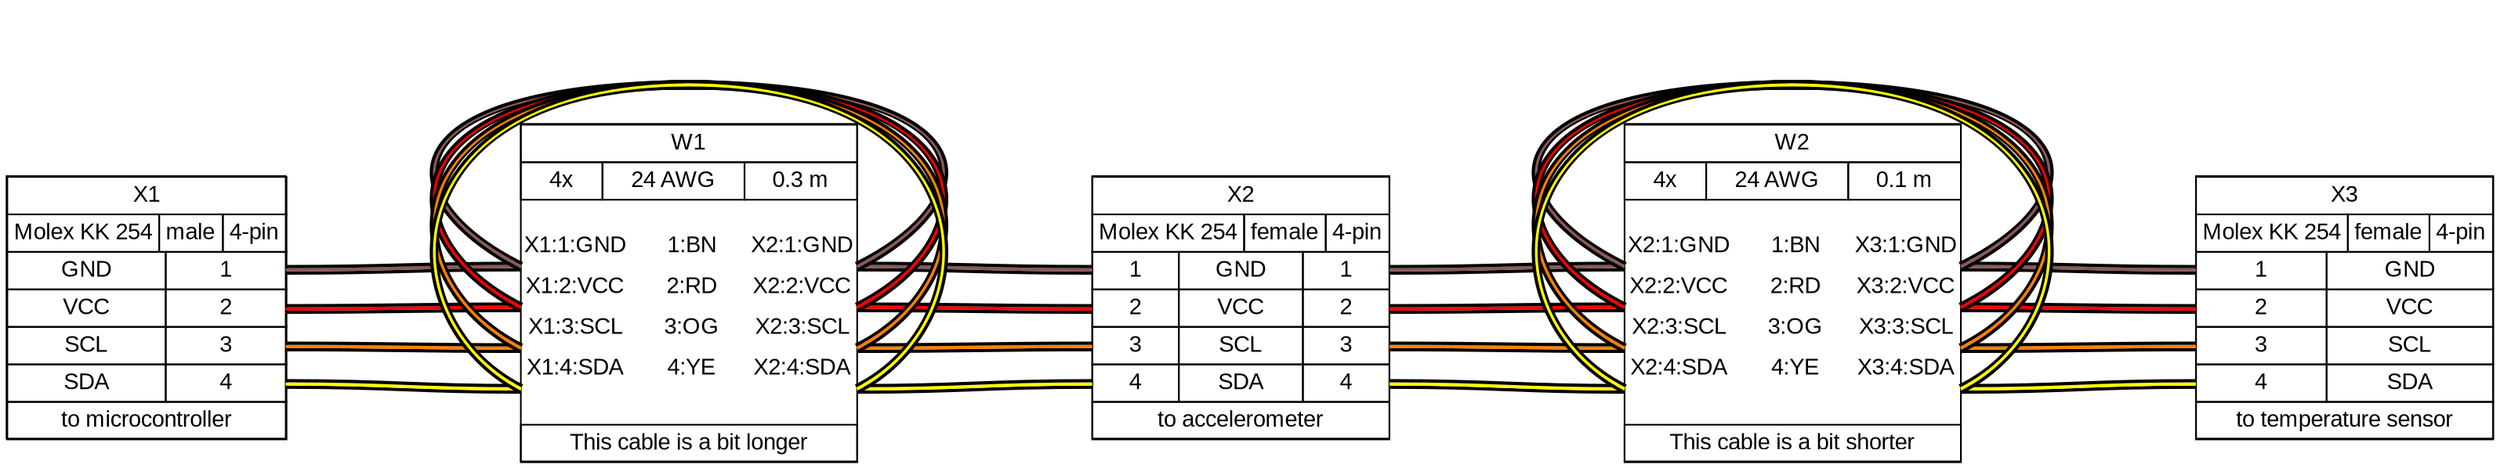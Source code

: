 graph {
// Graph generated by WireViz 0.5-dev
// https://github.com/formatc1702/WireViz
	graph [bgcolor="#FFFFFF" fontname=arial nodesep=0.33 rankdir=LR ranksep=2]
	node [fillcolor="#FFFFFF" fontname=arial height=0 margin=0 shape=none style=filled width=0]
	edge [fontname=arial style=bold]
	edge [headclip=true style=bold tailclip=true]
	X1 [label=<
<table border="0" cellspacing="0" cellpadding="0">
 <tr><td>
  <table border="0" cellspacing="0" cellpadding="3" cellborder="1"><tr>
   <td balign="left">X1</td>
  </tr></table>
 </td></tr>
 <tr><td>
  <table border="0" cellspacing="0" cellpadding="3" cellborder="1"><tr>
   <td balign="left">Molex KK 254</td>
   <td balign="left">male</td>
   <td balign="left">4-pin</td>
  </tr></table>
 </td></tr>
 <tr><td>
  <table border="0" cellspacing="0" cellpadding="3" cellborder="1">
   <tr>
    <td>GND</td>
    <td port="p1r">1</td>
   </tr>
   <tr>
    <td>VCC</td>
    <td port="p2r">2</td>
   </tr>
   <tr>
    <td>SCL</td>
    <td port="p3r">3</td>
   </tr>
   <tr>
    <td>SDA</td>
    <td port="p4r">4</td>
   </tr>
  </table>
 </td></tr>
 <tr><td>
  <table border="0" cellspacing="0" cellpadding="3" cellborder="1"><tr>
   <td balign="left">to microcontroller</td>
  </tr></table>
 </td></tr>
</table>
> fillcolor="#FFFFFF" shape=box style=filled]
	edge [headclip=true style=bold tailclip=true]
	X2 [label=<
<table border="0" cellspacing="0" cellpadding="0">
 <tr><td>
  <table border="0" cellspacing="0" cellpadding="3" cellborder="1"><tr>
   <td balign="left">X2</td>
  </tr></table>
 </td></tr>
 <tr><td>
  <table border="0" cellspacing="0" cellpadding="3" cellborder="1"><tr>
   <td balign="left">Molex KK 254</td>
   <td balign="left">female</td>
   <td balign="left">4-pin</td>
  </tr></table>
 </td></tr>
 <tr><td>
  <table border="0" cellspacing="0" cellpadding="3" cellborder="1">
   <tr>
    <td port="p1l">1</td>
    <td>GND</td>
    <td port="p1r">1</td>
   </tr>
   <tr>
    <td port="p2l">2</td>
    <td>VCC</td>
    <td port="p2r">2</td>
   </tr>
   <tr>
    <td port="p3l">3</td>
    <td>SCL</td>
    <td port="p3r">3</td>
   </tr>
   <tr>
    <td port="p4l">4</td>
    <td>SDA</td>
    <td port="p4r">4</td>
   </tr>
  </table>
 </td></tr>
 <tr><td>
  <table border="0" cellspacing="0" cellpadding="3" cellborder="1"><tr>
   <td balign="left">to accelerometer</td>
  </tr></table>
 </td></tr>
</table>
> fillcolor="#FFFFFF" shape=box style=filled]
	edge [headclip=true style=bold tailclip=true]
	X3 [label=<
<table border="0" cellspacing="0" cellpadding="0">
 <tr><td>
  <table border="0" cellspacing="0" cellpadding="3" cellborder="1"><tr>
   <td balign="left">X3</td>
  </tr></table>
 </td></tr>
 <tr><td>
  <table border="0" cellspacing="0" cellpadding="3" cellborder="1"><tr>
   <td balign="left">Molex KK 254</td>
   <td balign="left">female</td>
   <td balign="left">4-pin</td>
  </tr></table>
 </td></tr>
 <tr><td>
  <table border="0" cellspacing="0" cellpadding="3" cellborder="1">
   <tr>
    <td port="p1l">1</td>
    <td>GND</td>
   </tr>
   <tr>
    <td port="p2l">2</td>
    <td>VCC</td>
   </tr>
   <tr>
    <td port="p3l">3</td>
    <td>SCL</td>
   </tr>
   <tr>
    <td port="p4l">4</td>
    <td>SDA</td>
   </tr>
  </table>
 </td></tr>
 <tr><td>
  <table border="0" cellspacing="0" cellpadding="3" cellborder="1"><tr>
   <td balign="left">to temperature sensor</td>
  </tr></table>
 </td></tr>
</table>
> fillcolor="#FFFFFF" shape=box style=filled]
	edge [color="#000000:#895956:#000000"]
	X1:p1r:e -- W1:w1:w
	W1:w1:e -- X2:p1l:w
	W1:w1:w -- W1:w1:e [straight=straight]
	edge [color="#000000:#ff0000:#000000"]
	X1:p2r:e -- W1:w2:w
	W1:w2:e -- X2:p2l:w
	W1:w2:w -- W1:w2:e [straight=straight]
	edge [color="#000000:#ff8000:#000000"]
	X1:p3r:e -- W1:w3:w
	W1:w3:e -- X2:p3l:w
	W1:w3:w -- W1:w3:e [straight=straight]
	edge [color="#000000:#ffff00:#000000"]
	X1:p4r:e -- W1:w4:w
	W1:w4:e -- X2:p4l:w
	W1:w4:w -- W1:w4:e [straight=straight]
	W1 [label=<
<table border="0" cellspacing="0" cellpadding="0">
 <tr><td>
  <table border="0" cellspacing="0" cellpadding="3" cellborder="1"><tr>
   <td balign="left">W1</td>
  </tr></table>
 </td></tr>
 <tr><td>
  <table border="0" cellspacing="0" cellpadding="3" cellborder="1"><tr>
   <td balign="left">4x</td>
   <td balign="left">24 AWG</td>
   <td balign="left">0.3 m</td>
  </tr></table>
 </td></tr>
 <tr><td>
  <table border="0" cellspacing="0" cellborder="0">
   <tr><td>&nbsp;</td></tr>
   <tr>
    <td>X1:1:GND</td>
    <td>
     1:BN
    </td>
    <td>X2:1:GND</td>
   </tr>
   <tr>
    <td colspan="3" border="0" cellspacing="0" cellpadding="0" port="w1" height="6">
     <table cellspacing="0" cellborder="0" border="0">
    <tr><td colspan="3" cellpadding="0" height="6" border="0"></td></tr>
     </table>
    </td>
   </tr>
   <tr>
    <td>X1:2:VCC</td>
    <td>
     2:RD
    </td>
    <td>X2:2:VCC</td>
   </tr>
   <tr>
    <td colspan="3" border="0" cellspacing="0" cellpadding="0" port="w2" height="6">
     <table cellspacing="0" cellborder="0" border="0">
    <tr><td colspan="3" cellpadding="0" height="6" border="0"></td></tr>
     </table>
    </td>
   </tr>
   <tr>
    <td>X1:3:SCL</td>
    <td>
     3:OG
    </td>
    <td>X2:3:SCL</td>
   </tr>
   <tr>
    <td colspan="3" border="0" cellspacing="0" cellpadding="0" port="w3" height="6">
     <table cellspacing="0" cellborder="0" border="0">
    <tr><td colspan="3" cellpadding="0" height="6" border="0"></td></tr>
     </table>
    </td>
   </tr>
   <tr>
    <td>X1:4:SDA</td>
    <td>
     4:YE
    </td>
    <td>X2:4:SDA</td>
   </tr>
   <tr>
    <td colspan="3" border="0" cellspacing="0" cellpadding="0" port="w4" height="6">
     <table cellspacing="0" cellborder="0" border="0">
    <tr><td colspan="3" cellpadding="0" height="6" border="0"></td></tr>
     </table>
    </td>
   </tr>
   <tr><td>&nbsp;</td></tr>
  </table>
 </td></tr>
 <tr><td>
  <table border="0" cellspacing="0" cellpadding="3" cellborder="1"><tr>
   <td balign="left">This cable is a bit longer</td>
  </tr></table>
 </td></tr>
</table>
> fillcolor="#FFFFFF" shape=box style=filled]
	edge [color="#000000:#895956:#000000"]
	X2:p1r:e -- W2:w1:w
	W2:w1:e -- X3:p1l:w
	W2:w1:w -- W2:w1:e [straight=straight]
	edge [color="#000000:#ff0000:#000000"]
	X2:p2r:e -- W2:w2:w
	W2:w2:e -- X3:p2l:w
	W2:w2:w -- W2:w2:e [straight=straight]
	edge [color="#000000:#ff8000:#000000"]
	X2:p3r:e -- W2:w3:w
	W2:w3:e -- X3:p3l:w
	W2:w3:w -- W2:w3:e [straight=straight]
	edge [color="#000000:#ffff00:#000000"]
	X2:p4r:e -- W2:w4:w
	W2:w4:e -- X3:p4l:w
	W2:w4:w -- W2:w4:e [straight=straight]
	W2 [label=<
<table border="0" cellspacing="0" cellpadding="0">
 <tr><td>
  <table border="0" cellspacing="0" cellpadding="3" cellborder="1"><tr>
   <td balign="left">W2</td>
  </tr></table>
 </td></tr>
 <tr><td>
  <table border="0" cellspacing="0" cellpadding="3" cellborder="1"><tr>
   <td balign="left">4x</td>
   <td balign="left">24 AWG</td>
   <td balign="left">0.1 m</td>
  </tr></table>
 </td></tr>
 <tr><td>
  <table border="0" cellspacing="0" cellborder="0">
   <tr><td>&nbsp;</td></tr>
   <tr>
    <td>X2:1:GND</td>
    <td>
     1:BN
    </td>
    <td>X3:1:GND</td>
   </tr>
   <tr>
    <td colspan="3" border="0" cellspacing="0" cellpadding="0" port="w1" height="6">
     <table cellspacing="0" cellborder="0" border="0">
    <tr><td colspan="3" cellpadding="0" height="6" border="0"></td></tr>
     </table>
    </td>
   </tr>
   <tr>
    <td>X2:2:VCC</td>
    <td>
     2:RD
    </td>
    <td>X3:2:VCC</td>
   </tr>
   <tr>
    <td colspan="3" border="0" cellspacing="0" cellpadding="0" port="w2" height="6">
     <table cellspacing="0" cellborder="0" border="0">
    <tr><td colspan="3" cellpadding="0" height="6" border="0"></td></tr>
     </table>
    </td>
   </tr>
   <tr>
    <td>X2:3:SCL</td>
    <td>
     3:OG
    </td>
    <td>X3:3:SCL</td>
   </tr>
   <tr>
    <td colspan="3" border="0" cellspacing="0" cellpadding="0" port="w3" height="6">
     <table cellspacing="0" cellborder="0" border="0">
    <tr><td colspan="3" cellpadding="0" height="6" border="0"></td></tr>
     </table>
    </td>
   </tr>
   <tr>
    <td>X2:4:SDA</td>
    <td>
     4:YE
    </td>
    <td>X3:4:SDA</td>
   </tr>
   <tr>
    <td colspan="3" border="0" cellspacing="0" cellpadding="0" port="w4" height="6">
     <table cellspacing="0" cellborder="0" border="0">
    <tr><td colspan="3" cellpadding="0" height="6" border="0"></td></tr>
     </table>
    </td>
   </tr>
   <tr><td>&nbsp;</td></tr>
  </table>
 </td></tr>
 <tr><td>
  <table border="0" cellspacing="0" cellpadding="3" cellborder="1"><tr>
   <td balign="left">This cable is a bit shorter</td>
  </tr></table>
 </td></tr>
</table>
> fillcolor="#FFFFFF" shape=box style=filled]
}

